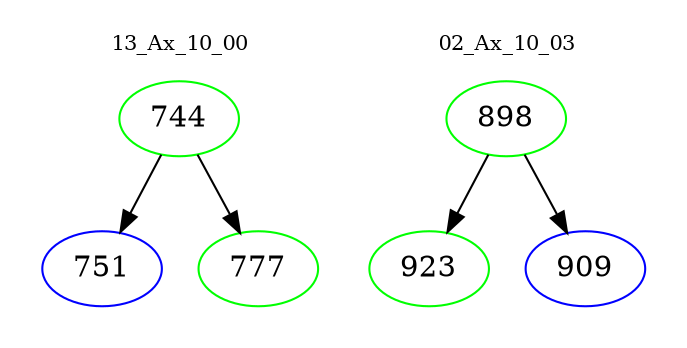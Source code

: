 digraph{
subgraph cluster_0 {
color = white
label = "13_Ax_10_00";
fontsize=10;
T0_744 [label="744", color="green"]
T0_744 -> T0_751 [color="black"]
T0_751 [label="751", color="blue"]
T0_744 -> T0_777 [color="black"]
T0_777 [label="777", color="green"]
}
subgraph cluster_1 {
color = white
label = "02_Ax_10_03";
fontsize=10;
T1_898 [label="898", color="green"]
T1_898 -> T1_923 [color="black"]
T1_923 [label="923", color="green"]
T1_898 -> T1_909 [color="black"]
T1_909 [label="909", color="blue"]
}
}
